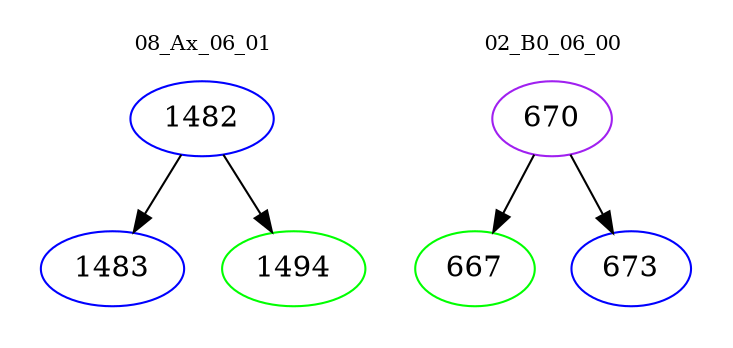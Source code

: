 digraph{
subgraph cluster_0 {
color = white
label = "08_Ax_06_01";
fontsize=10;
T0_1482 [label="1482", color="blue"]
T0_1482 -> T0_1483 [color="black"]
T0_1483 [label="1483", color="blue"]
T0_1482 -> T0_1494 [color="black"]
T0_1494 [label="1494", color="green"]
}
subgraph cluster_1 {
color = white
label = "02_B0_06_00";
fontsize=10;
T1_670 [label="670", color="purple"]
T1_670 -> T1_667 [color="black"]
T1_667 [label="667", color="green"]
T1_670 -> T1_673 [color="black"]
T1_673 [label="673", color="blue"]
}
}
